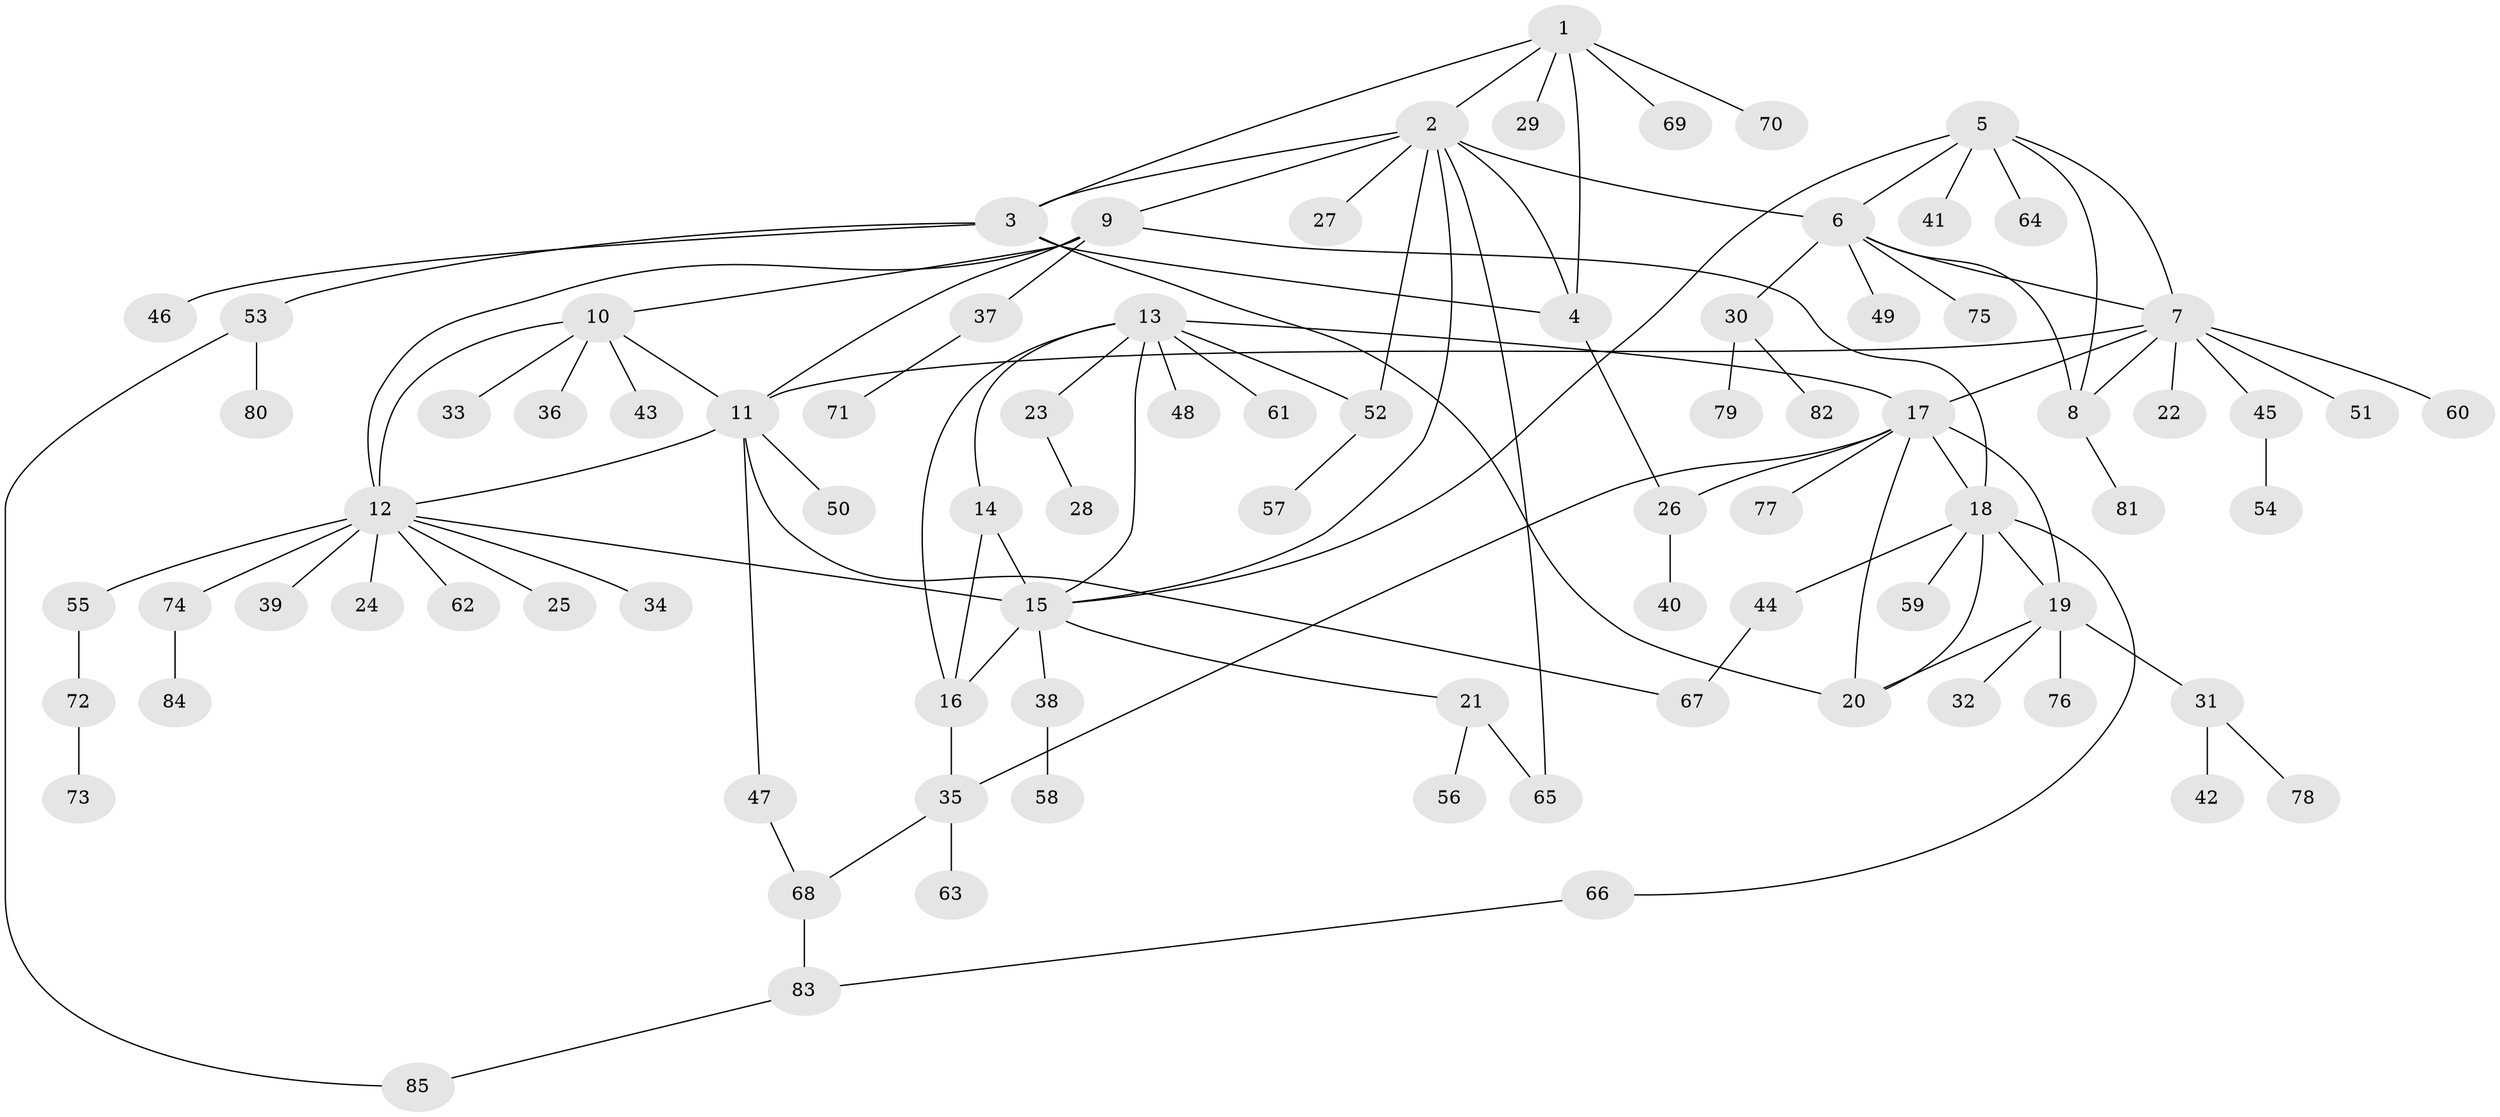 // Generated by graph-tools (version 1.1) at 2025/50/03/09/25 03:50:38]
// undirected, 85 vertices, 113 edges
graph export_dot {
graph [start="1"]
  node [color=gray90,style=filled];
  1;
  2;
  3;
  4;
  5;
  6;
  7;
  8;
  9;
  10;
  11;
  12;
  13;
  14;
  15;
  16;
  17;
  18;
  19;
  20;
  21;
  22;
  23;
  24;
  25;
  26;
  27;
  28;
  29;
  30;
  31;
  32;
  33;
  34;
  35;
  36;
  37;
  38;
  39;
  40;
  41;
  42;
  43;
  44;
  45;
  46;
  47;
  48;
  49;
  50;
  51;
  52;
  53;
  54;
  55;
  56;
  57;
  58;
  59;
  60;
  61;
  62;
  63;
  64;
  65;
  66;
  67;
  68;
  69;
  70;
  71;
  72;
  73;
  74;
  75;
  76;
  77;
  78;
  79;
  80;
  81;
  82;
  83;
  84;
  85;
  1 -- 2;
  1 -- 3;
  1 -- 4;
  1 -- 29;
  1 -- 69;
  1 -- 70;
  2 -- 3;
  2 -- 4;
  2 -- 6;
  2 -- 9;
  2 -- 15;
  2 -- 27;
  2 -- 52;
  2 -- 65;
  3 -- 4;
  3 -- 20;
  3 -- 46;
  3 -- 53;
  4 -- 26;
  5 -- 6;
  5 -- 7;
  5 -- 8;
  5 -- 15;
  5 -- 41;
  5 -- 64;
  6 -- 7;
  6 -- 8;
  6 -- 30;
  6 -- 49;
  6 -- 75;
  7 -- 8;
  7 -- 11;
  7 -- 17;
  7 -- 22;
  7 -- 45;
  7 -- 51;
  7 -- 60;
  8 -- 81;
  9 -- 10;
  9 -- 11;
  9 -- 12;
  9 -- 18;
  9 -- 37;
  10 -- 11;
  10 -- 12;
  10 -- 33;
  10 -- 36;
  10 -- 43;
  11 -- 12;
  11 -- 47;
  11 -- 50;
  11 -- 67;
  12 -- 15;
  12 -- 24;
  12 -- 25;
  12 -- 34;
  12 -- 39;
  12 -- 55;
  12 -- 62;
  12 -- 74;
  13 -- 14;
  13 -- 15;
  13 -- 16;
  13 -- 17;
  13 -- 23;
  13 -- 48;
  13 -- 52;
  13 -- 61;
  14 -- 15;
  14 -- 16;
  15 -- 16;
  15 -- 21;
  15 -- 38;
  16 -- 35;
  17 -- 18;
  17 -- 19;
  17 -- 20;
  17 -- 26;
  17 -- 35;
  17 -- 77;
  18 -- 19;
  18 -- 20;
  18 -- 44;
  18 -- 59;
  18 -- 66;
  19 -- 20;
  19 -- 31;
  19 -- 32;
  19 -- 76;
  21 -- 56;
  21 -- 65;
  23 -- 28;
  26 -- 40;
  30 -- 79;
  30 -- 82;
  31 -- 42;
  31 -- 78;
  35 -- 63;
  35 -- 68;
  37 -- 71;
  38 -- 58;
  44 -- 67;
  45 -- 54;
  47 -- 68;
  52 -- 57;
  53 -- 80;
  53 -- 85;
  55 -- 72;
  66 -- 83;
  68 -- 83;
  72 -- 73;
  74 -- 84;
  83 -- 85;
}
